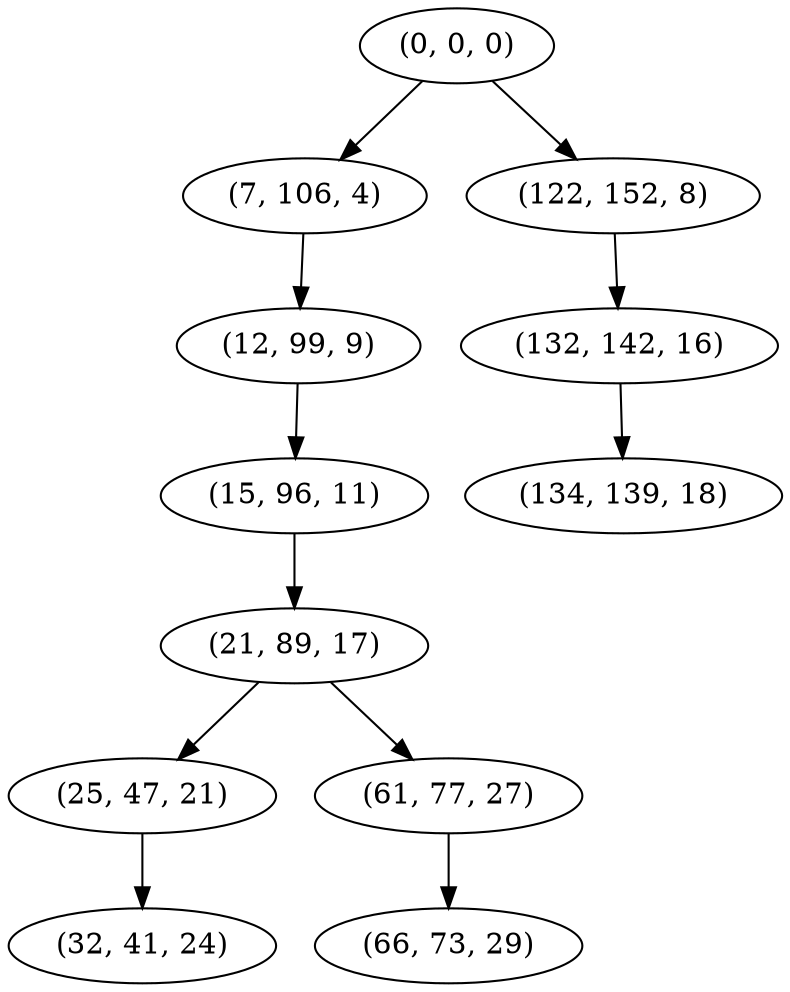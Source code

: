 digraph tree {
    "(0, 0, 0)";
    "(7, 106, 4)";
    "(12, 99, 9)";
    "(15, 96, 11)";
    "(21, 89, 17)";
    "(25, 47, 21)";
    "(32, 41, 24)";
    "(61, 77, 27)";
    "(66, 73, 29)";
    "(122, 152, 8)";
    "(132, 142, 16)";
    "(134, 139, 18)";
    "(0, 0, 0)" -> "(7, 106, 4)";
    "(0, 0, 0)" -> "(122, 152, 8)";
    "(7, 106, 4)" -> "(12, 99, 9)";
    "(12, 99, 9)" -> "(15, 96, 11)";
    "(15, 96, 11)" -> "(21, 89, 17)";
    "(21, 89, 17)" -> "(25, 47, 21)";
    "(21, 89, 17)" -> "(61, 77, 27)";
    "(25, 47, 21)" -> "(32, 41, 24)";
    "(61, 77, 27)" -> "(66, 73, 29)";
    "(122, 152, 8)" -> "(132, 142, 16)";
    "(132, 142, 16)" -> "(134, 139, 18)";
}
